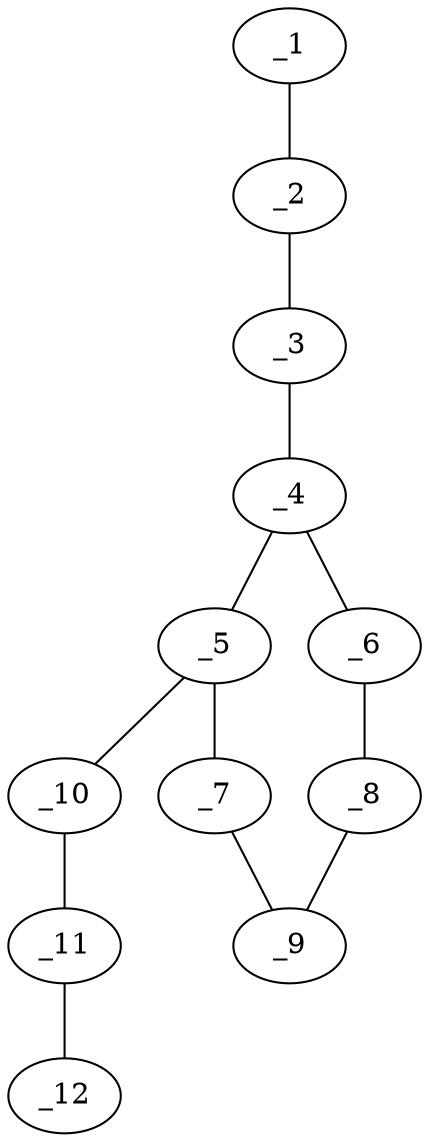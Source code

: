 graph molid643472 {
	_1	 [charge=0,
		chem=4,
		symbol="N  ",
		x="7.1962",
		y=2];
	_2	 [charge=0,
		chem=1,
		symbol="C  ",
		x="6.3301",
		y="1.5"];
	_1 -- _2	 [valence=3];
	_3	 [charge=0,
		chem=4,
		symbol="N  ",
		x="5.4641",
		y=1];
	_2 -- _3	 [valence=1];
	_4	 [charge=0,
		chem=1,
		symbol="C  ",
		x="5.4641",
		y=0];
	_3 -- _4	 [valence=1];
	_5	 [charge=0,
		chem=4,
		symbol="N  ",
		x="4.5981",
		y="-0.5"];
	_4 -- _5	 [valence=1];
	_6	 [charge=0,
		chem=4,
		symbol="N  ",
		x="6.3301",
		y="-0.5"];
	_4 -- _6	 [valence=2];
	_7	 [charge=0,
		chem=1,
		symbol="C  ",
		x="4.5981",
		y="-1.5"];
	_5 -- _7	 [valence=1];
	_10	 [charge=0,
		chem=1,
		symbol="C  ",
		x="3.7321",
		y=0];
	_5 -- _10	 [valence=1];
	_8	 [charge=0,
		chem=1,
		symbol="C  ",
		x="6.3301",
		y="-1.5"];
	_6 -- _8	 [valence=1];
	_9	 [charge=0,
		chem=2,
		symbol="O  ",
		x="5.4641",
		y="-2"];
	_7 -- _9	 [valence=1];
	_8 -- _9	 [valence=1];
	_11	 [charge=0,
		chem=2,
		symbol="O  ",
		x="2.866",
		y="-0.5"];
	_10 -- _11	 [valence=1];
	_12	 [charge=0,
		chem=1,
		symbol="C  ",
		x=2,
		y=0];
	_11 -- _12	 [valence=1];
}
